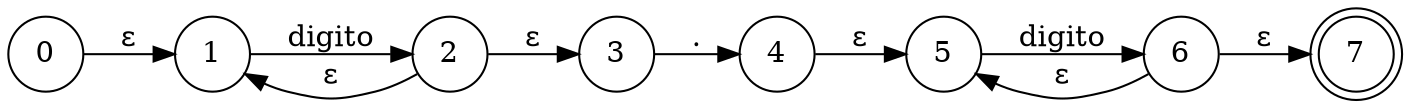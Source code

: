 digraph afd {
rankdir=LR;
node [shape=circle];
"0"->"1"[label="ε"]
"2"->"1"[label="ε"]
"1"->"2"[label="digito"]
"2"->"3"[label="ε"]
"3"->"4"[label="."]
"4"->"5"[label="ε"]
"6"->"5"[label="ε"]
"5"->"6"[label="digito"]
"6"->"7"[label="ε"]
7[shape=doublecircle,label=7]
}